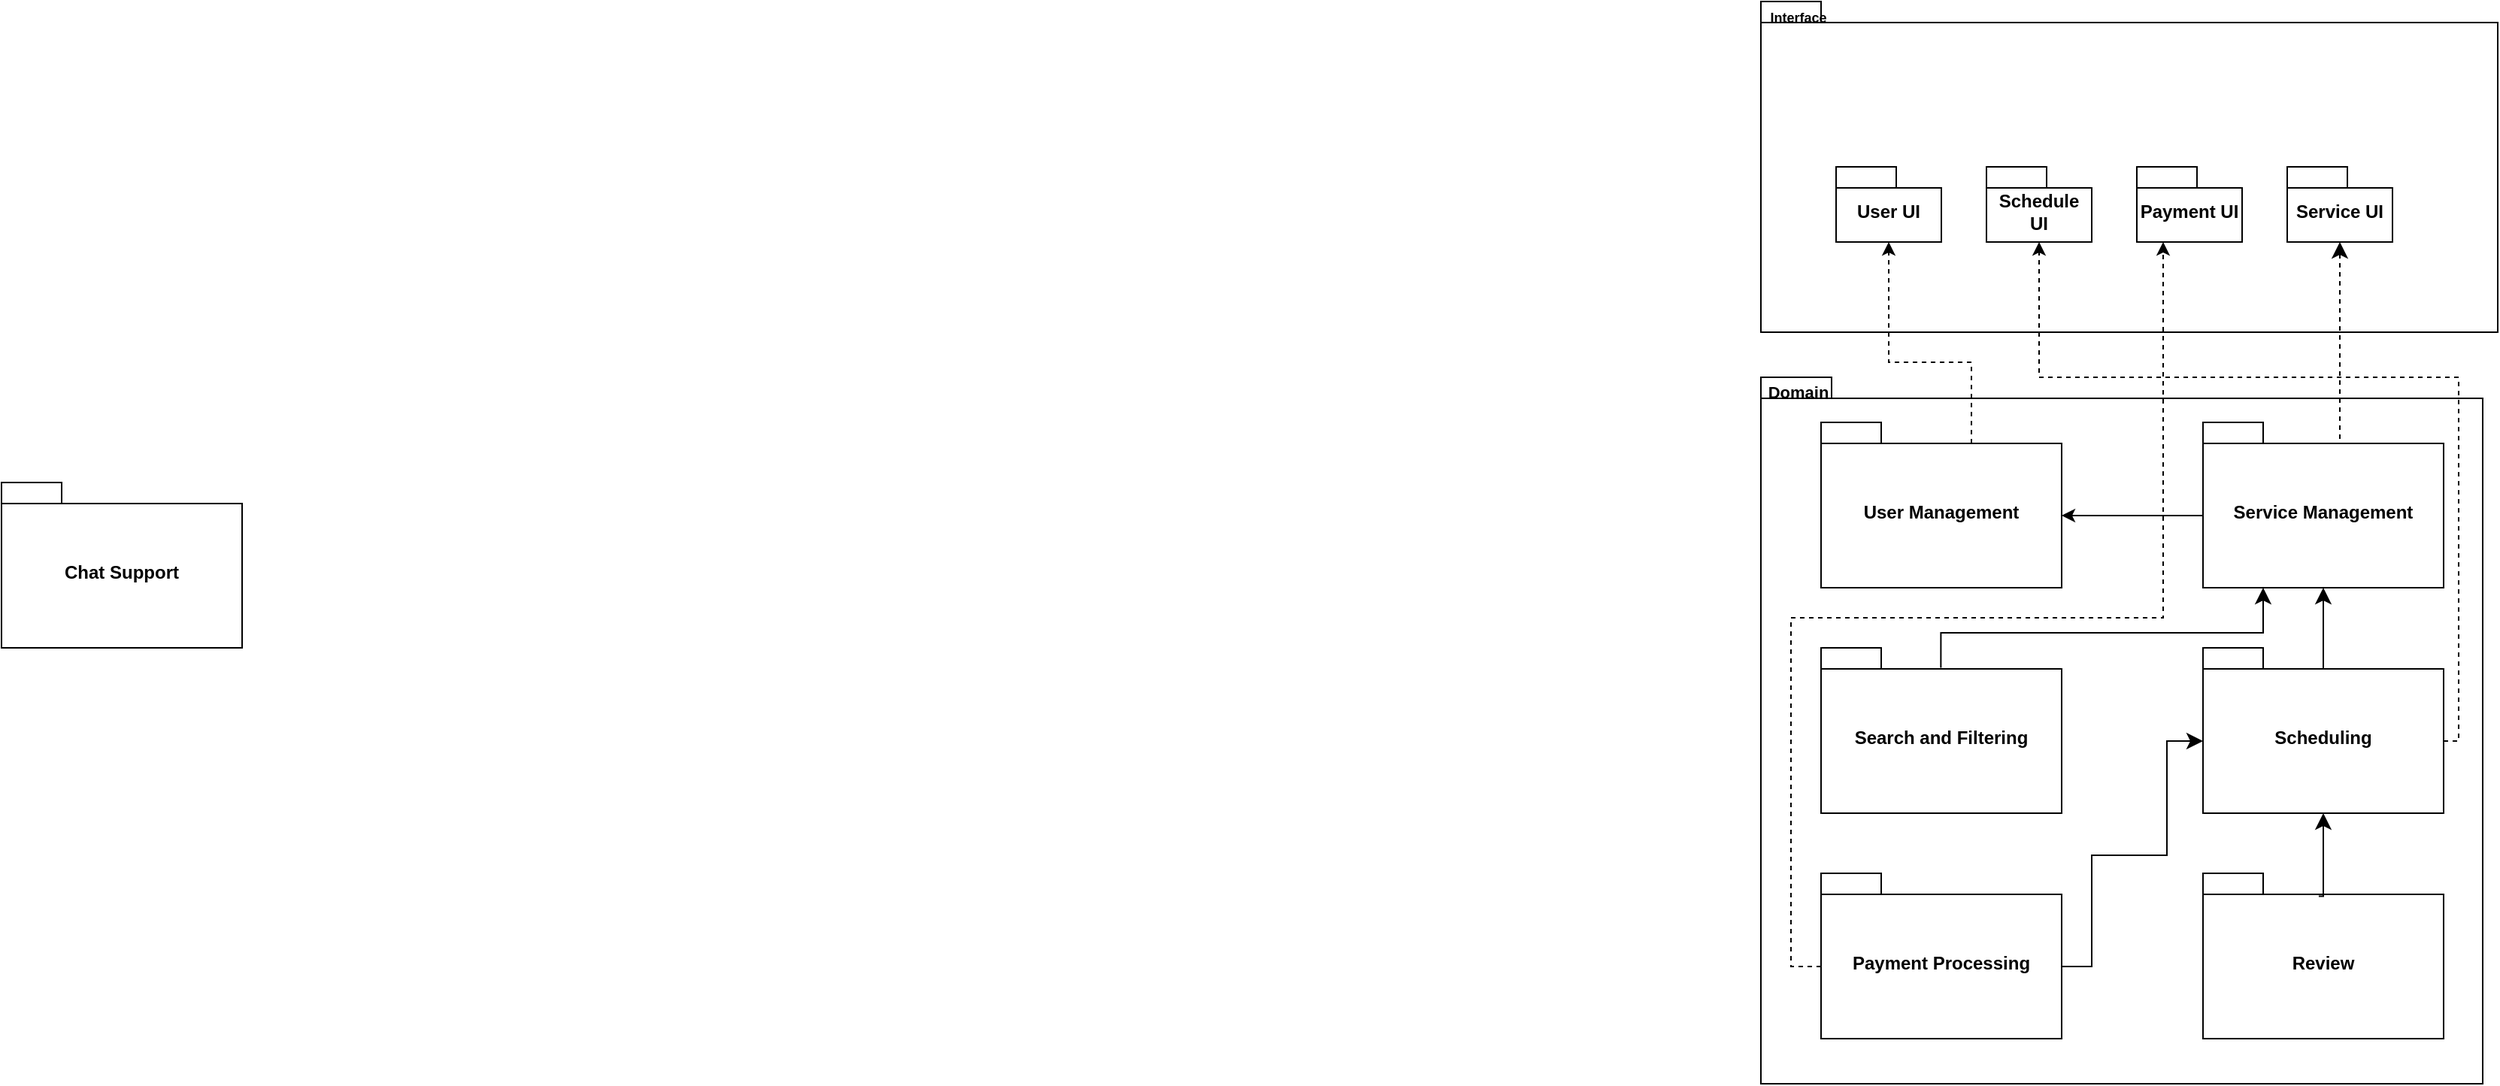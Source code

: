 <mxfile version="22.1.8" type="google">
  <diagram name="Sayfa -1" id="62IQBFmXVFzQYO3jbaPh">
    <mxGraphModel grid="1" page="1" gridSize="10" guides="1" tooltips="1" connect="1" arrows="1" fold="1" pageScale="1" pageWidth="827" pageHeight="1169" math="0" shadow="0">
      <root>
        <mxCell id="0" />
        <mxCell id="1" parent="0" />
        <mxCell id="0asFhiJI-KdChzn_ePzj-20" value="" style="shape=folder;fontStyle=1;spacingTop=10;tabWidth=40;tabHeight=14;tabPosition=left;html=1;whiteSpace=wrap;" vertex="1" parent="1">
          <mxGeometry x="120" y="30" width="480" height="470" as="geometry" />
        </mxCell>
        <mxCell id="0asFhiJI-KdChzn_ePzj-1" value="User Management" style="shape=folder;fontStyle=1;spacingTop=10;tabWidth=40;tabHeight=14;tabPosition=left;html=1;whiteSpace=wrap;" vertex="1" parent="1">
          <mxGeometry x="160" y="60" width="160" height="110" as="geometry" />
        </mxCell>
        <mxCell id="0asFhiJI-KdChzn_ePzj-2" value="Service Management" style="shape=folder;fontStyle=1;spacingTop=10;tabWidth=40;tabHeight=14;tabPosition=left;html=1;whiteSpace=wrap;" vertex="1" parent="1">
          <mxGeometry x="414" y="60" width="160" height="110" as="geometry" />
        </mxCell>
        <mxCell id="0asFhiJI-KdChzn_ePzj-3" value="Search and Filtering" style="shape=folder;fontStyle=1;spacingTop=10;tabWidth=40;tabHeight=14;tabPosition=left;html=1;whiteSpace=wrap;" vertex="1" parent="1">
          <mxGeometry x="160" y="210" width="160" height="110" as="geometry" />
        </mxCell>
        <mxCell id="0asFhiJI-KdChzn_ePzj-4" value="Scheduling" style="shape=folder;fontStyle=1;spacingTop=10;tabWidth=40;tabHeight=14;tabPosition=left;html=1;whiteSpace=wrap;" vertex="1" parent="1">
          <mxGeometry x="414" y="210" width="160" height="110" as="geometry" />
        </mxCell>
        <mxCell id="0asFhiJI-KdChzn_ePzj-5" value="Payment Processing" style="shape=folder;fontStyle=1;spacingTop=10;tabWidth=40;tabHeight=14;tabPosition=left;html=1;whiteSpace=wrap;" vertex="1" parent="1">
          <mxGeometry x="160" y="360" width="160" height="110" as="geometry" />
        </mxCell>
        <mxCell id="0asFhiJI-KdChzn_ePzj-6" value="Review" style="shape=folder;fontStyle=1;spacingTop=10;tabWidth=40;tabHeight=14;tabPosition=left;html=1;whiteSpace=wrap;" vertex="1" parent="1">
          <mxGeometry x="414" y="360" width="160" height="110" as="geometry" />
        </mxCell>
        <mxCell id="0asFhiJI-KdChzn_ePzj-7" value="Chat Support" style="shape=folder;fontStyle=1;spacingTop=10;tabWidth=40;tabHeight=14;tabPosition=left;html=1;whiteSpace=wrap;" vertex="1" parent="1">
          <mxGeometry x="-1050" y="100" width="160" height="110" as="geometry" />
        </mxCell>
        <mxCell id="0asFhiJI-KdChzn_ePzj-16" value="" style="edgeStyle=segmentEdgeStyle;endArrow=classic;html=1;curved=0;rounded=0;endSize=8;startSize=8;entryX=0.5;entryY=1;entryDx=0;entryDy=0;entryPerimeter=0;exitX=0.51;exitY=0.127;exitDx=0;exitDy=0;exitPerimeter=0;" edge="1" parent="1" source="0asFhiJI-KdChzn_ePzj-4" target="0asFhiJI-KdChzn_ePzj-2">
          <mxGeometry width="50" height="50" relative="1" as="geometry">
            <mxPoint x="494" y="230" as="sourcePoint" />
            <mxPoint x="270" y="240" as="targetPoint" />
          </mxGeometry>
        </mxCell>
        <mxCell id="0asFhiJI-KdChzn_ePzj-17" value="" style="edgeStyle=segmentEdgeStyle;endArrow=classic;html=1;curved=0;rounded=0;endSize=8;startSize=8;entryX=0.25;entryY=1;entryDx=0;entryDy=0;entryPerimeter=0;exitX=0.498;exitY=0.121;exitDx=0;exitDy=0;exitPerimeter=0;" edge="1" parent="1" source="0asFhiJI-KdChzn_ePzj-3" target="0asFhiJI-KdChzn_ePzj-2">
          <mxGeometry width="50" height="50" relative="1" as="geometry">
            <mxPoint x="220" y="290" as="sourcePoint" />
            <mxPoint x="270" y="240" as="targetPoint" />
            <Array as="points">
              <mxPoint x="240" y="200" />
              <mxPoint x="454" y="200" />
            </Array>
          </mxGeometry>
        </mxCell>
        <mxCell id="0asFhiJI-KdChzn_ePzj-18" value="" style="edgeStyle=segmentEdgeStyle;endArrow=classic;html=1;curved=0;rounded=0;endSize=8;startSize=8;exitX=0.481;exitY=0.139;exitDx=0;exitDy=0;exitPerimeter=0;" edge="1" parent="1" source="0asFhiJI-KdChzn_ePzj-6" target="0asFhiJI-KdChzn_ePzj-4">
          <mxGeometry width="50" height="50" relative="1" as="geometry">
            <mxPoint x="220" y="290" as="sourcePoint" />
            <mxPoint x="270" y="240" as="targetPoint" />
          </mxGeometry>
        </mxCell>
        <mxCell id="0asFhiJI-KdChzn_ePzj-19" value="" style="edgeStyle=segmentEdgeStyle;endArrow=classic;html=1;curved=0;rounded=0;endSize=8;startSize=8;entryX=0;entryY=0;entryDx=0;entryDy=62;entryPerimeter=0;exitX=0;exitY=0;exitDx=160;exitDy=62;exitPerimeter=0;" edge="1" parent="1" source="0asFhiJI-KdChzn_ePzj-5" target="0asFhiJI-KdChzn_ePzj-4">
          <mxGeometry width="50" height="50" relative="1" as="geometry">
            <mxPoint x="210.0" y="348.01" as="sourcePoint" />
            <mxPoint x="393.92" y="250" as="targetPoint" />
            <Array as="points">
              <mxPoint x="340" y="422" />
              <mxPoint x="340" y="348" />
              <mxPoint x="390" y="348" />
              <mxPoint x="390" y="272" />
            </Array>
          </mxGeometry>
        </mxCell>
        <mxCell id="0asFhiJI-KdChzn_ePzj-21" value="" style="shape=folder;fontStyle=1;spacingTop=10;tabWidth=40;tabHeight=14;tabPosition=left;html=1;whiteSpace=wrap;" vertex="1" parent="1">
          <mxGeometry x="120" y="-220" width="490" height="220" as="geometry" />
        </mxCell>
        <mxCell id="0asFhiJI-KdChzn_ePzj-22" value="&lt;b&gt;&lt;font style=&quot;font-size: 11px;&quot;&gt;Domain&lt;/font&gt;&lt;/b&gt;" style="text;html=1;strokeColor=none;fillColor=none;align=center;verticalAlign=middle;whiteSpace=wrap;rounded=0;" vertex="1" parent="1">
          <mxGeometry x="120" y="30" width="50" height="20" as="geometry" />
        </mxCell>
        <mxCell id="0asFhiJI-KdChzn_ePzj-27" value="&lt;b style=&quot;&quot;&gt;&lt;font style=&quot;font-size: 9px;&quot;&gt;Interface&lt;/font&gt;&lt;/b&gt;" style="text;html=1;strokeColor=none;fillColor=none;align=center;verticalAlign=middle;whiteSpace=wrap;rounded=0;" vertex="1" parent="1">
          <mxGeometry x="120" y="-220" width="50" height="20" as="geometry" />
        </mxCell>
        <mxCell id="0asFhiJI-KdChzn_ePzj-30" value="Service UI" style="shape=folder;fontStyle=1;spacingTop=10;tabWidth=40;tabHeight=14;tabPosition=left;html=1;whiteSpace=wrap;" vertex="1" parent="1">
          <mxGeometry x="470" y="-110" width="70" height="50" as="geometry" />
        </mxCell>
        <mxCell id="0asFhiJI-KdChzn_ePzj-31" value="User UI" style="shape=folder;fontStyle=1;spacingTop=10;tabWidth=40;tabHeight=14;tabPosition=left;html=1;whiteSpace=wrap;" vertex="1" parent="1">
          <mxGeometry x="170" y="-110" width="70" height="50" as="geometry" />
        </mxCell>
        <mxCell id="0asFhiJI-KdChzn_ePzj-32" value="Schedule UI" style="shape=folder;fontStyle=1;spacingTop=10;tabWidth=40;tabHeight=14;tabPosition=left;html=1;whiteSpace=wrap;" vertex="1" parent="1">
          <mxGeometry x="270" y="-110" width="70" height="50" as="geometry" />
        </mxCell>
        <mxCell id="0asFhiJI-KdChzn_ePzj-33" value="Payment UI" style="shape=folder;fontStyle=1;spacingTop=10;tabWidth=40;tabHeight=14;tabPosition=left;html=1;whiteSpace=wrap;" vertex="1" parent="1">
          <mxGeometry x="370" y="-110" width="70" height="50" as="geometry" />
        </mxCell>
        <mxCell id="0asFhiJI-KdChzn_ePzj-34" value="" style="endArrow=classic;html=1;rounded=0;edgeStyle=orthogonalEdgeStyle;exitX=0;exitY=0;exitDx=100;exitDy=14;exitPerimeter=0;entryX=0.5;entryY=1;entryDx=0;entryDy=0;entryPerimeter=0;dashed=1;" edge="1" parent="1" source="0asFhiJI-KdChzn_ePzj-1" target="0asFhiJI-KdChzn_ePzj-31">
          <mxGeometry width="50" height="50" relative="1" as="geometry">
            <mxPoint x="370" y="170" as="sourcePoint" />
            <mxPoint x="420" y="120" as="targetPoint" />
            <Array as="points">
              <mxPoint x="260" y="20" />
              <mxPoint x="205" y="20" />
            </Array>
          </mxGeometry>
        </mxCell>
        <mxCell id="0asFhiJI-KdChzn_ePzj-36" value="" style="edgeStyle=segmentEdgeStyle;endArrow=classic;html=1;curved=0;rounded=0;endSize=8;startSize=8;entryX=0.5;entryY=1;entryDx=0;entryDy=0;entryPerimeter=0;exitX=0;exitY=0;exitDx=100;exitDy=14;exitPerimeter=0;dashed=1;" edge="1" parent="1" source="0asFhiJI-KdChzn_ePzj-2" target="0asFhiJI-KdChzn_ePzj-30">
          <mxGeometry width="50" height="50" relative="1" as="geometry">
            <mxPoint x="370" y="170" as="sourcePoint" />
            <mxPoint x="420" y="120" as="targetPoint" />
            <Array as="points">
              <mxPoint x="505" y="74" />
            </Array>
          </mxGeometry>
        </mxCell>
        <mxCell id="0asFhiJI-KdChzn_ePzj-37" value="" style="endArrow=classic;html=1;rounded=0;edgeStyle=orthogonalEdgeStyle;entryX=0;entryY=0;entryDx=160;entryDy=62;entryPerimeter=0;exitX=0;exitY=0;exitDx=0;exitDy=62;exitPerimeter=0;" edge="1" parent="1" source="0asFhiJI-KdChzn_ePzj-2" target="0asFhiJI-KdChzn_ePzj-1">
          <mxGeometry width="50" height="50" relative="1" as="geometry">
            <mxPoint x="410" y="122" as="sourcePoint" />
            <mxPoint x="420" y="120" as="targetPoint" />
          </mxGeometry>
        </mxCell>
        <mxCell id="0asFhiJI-KdChzn_ePzj-38" value="" style="endArrow=classic;html=1;rounded=0;edgeStyle=orthogonalEdgeStyle;exitX=0;exitY=0;exitDx=0;exitDy=62;exitPerimeter=0;entryX=0.25;entryY=1;entryDx=0;entryDy=0;entryPerimeter=0;dashed=1;" edge="1" parent="1" source="0asFhiJI-KdChzn_ePzj-5" target="0asFhiJI-KdChzn_ePzj-33">
          <mxGeometry width="50" height="50" relative="1" as="geometry">
            <mxPoint x="370" y="170" as="sourcePoint" />
            <mxPoint y="-270" as="targetPoint" />
            <Array as="points">
              <mxPoint x="140" y="422" />
              <mxPoint x="140" y="190" />
              <mxPoint x="388" y="190" />
            </Array>
          </mxGeometry>
        </mxCell>
        <mxCell id="0asFhiJI-KdChzn_ePzj-39" value="" style="endArrow=classic;html=1;rounded=0;edgeStyle=orthogonalEdgeStyle;exitX=0;exitY=0;exitDx=160;exitDy=62;exitPerimeter=0;dashed=1;" edge="1" parent="1" source="0asFhiJI-KdChzn_ePzj-4" target="0asFhiJI-KdChzn_ePzj-32">
          <mxGeometry width="50" height="50" relative="1" as="geometry">
            <mxPoint x="370" y="170" as="sourcePoint" />
            <mxPoint x="420" y="120" as="targetPoint" />
            <Array as="points">
              <mxPoint x="584" y="272" />
              <mxPoint x="584" y="30" />
              <mxPoint x="305" y="30" />
            </Array>
          </mxGeometry>
        </mxCell>
      </root>
    </mxGraphModel>
  </diagram>
</mxfile>
